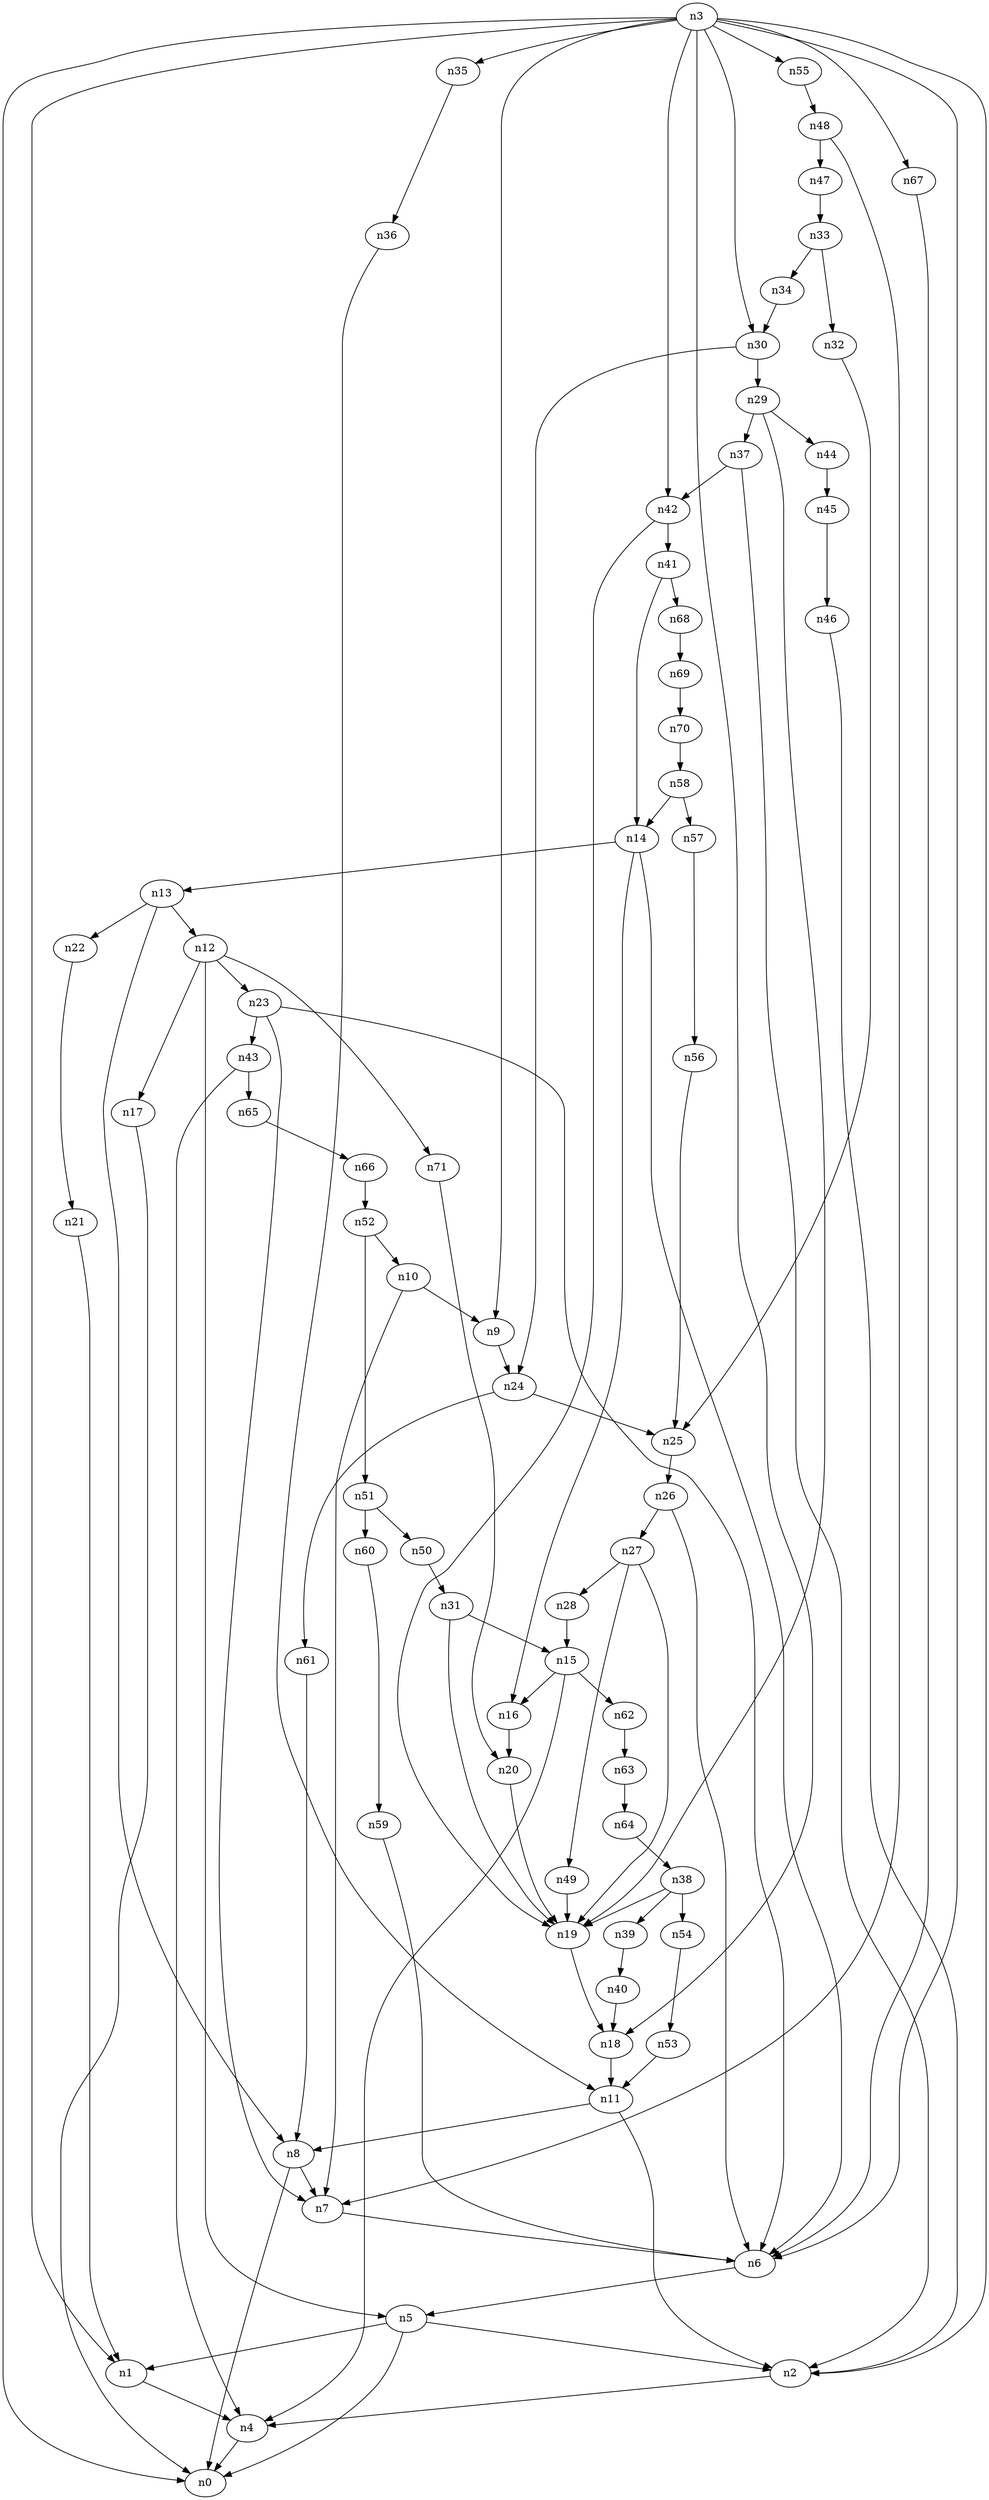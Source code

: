 digraph G {
	n1 -> n4	 [_graphml_id=e4];
	n2 -> n4	 [_graphml_id=e7];
	n3 -> n0	 [_graphml_id=e0];
	n3 -> n1	 [_graphml_id=e3];
	n3 -> n2	 [_graphml_id=e6];
	n3 -> n6	 [_graphml_id=e18];
	n3 -> n9	 [_graphml_id=e13];
	n3 -> n18	 [_graphml_id=e38];
	n3 -> n30	 [_graphml_id=e109];
	n3 -> n35	 [_graphml_id=e55];
	n3 -> n42	 [_graphml_id=e90];
	n3 -> n55	 [_graphml_id=e88];
	n3 -> n67	 [_graphml_id=e108];
	n4 -> n0	 [_graphml_id=e1];
	n5 -> n0	 [_graphml_id=e2];
	n5 -> n1	 [_graphml_id=e5];
	n5 -> n2	 [_graphml_id=e8];
	n6 -> n5	 [_graphml_id=e9];
	n7 -> n6	 [_graphml_id=e10];
	n8 -> n0	 [_graphml_id=e12];
	n8 -> n7	 [_graphml_id=e11];
	n9 -> n24	 [_graphml_id=e39];
	n10 -> n7	 [_graphml_id=e15];
	n10 -> n9	 [_graphml_id=e14];
	n11 -> n2	 [_graphml_id=e17];
	n11 -> n8	 [_graphml_id=e16];
	n12 -> n5	 [_graphml_id=e19];
	n12 -> n17	 [_graphml_id=e27];
	n12 -> n23	 [_graphml_id=e36];
	n12 -> n71	 [_graphml_id=e115];
	n13 -> n8	 [_graphml_id=e28];
	n13 -> n12	 [_graphml_id=e20];
	n13 -> n22	 [_graphml_id=e35];
	n14 -> n6	 [_graphml_id=e22];
	n14 -> n13	 [_graphml_id=e21];
	n14 -> n16	 [_graphml_id=e25];
	n15 -> n4	 [_graphml_id=e23];
	n15 -> n16	 [_graphml_id=e24];
	n15 -> n62	 [_graphml_id=e100];
	n16 -> n20	 [_graphml_id=e32];
	n17 -> n0	 [_graphml_id=e26];
	n18 -> n11	 [_graphml_id=e29];
	n19 -> n18	 [_graphml_id=e30];
	n20 -> n19	 [_graphml_id=e31];
	n21 -> n1	 [_graphml_id=e33];
	n22 -> n21	 [_graphml_id=e34];
	n23 -> n6	 [_graphml_id=e60];
	n23 -> n7	 [_graphml_id=e37];
	n23 -> n43	 [_graphml_id=e69];
	n24 -> n25	 [_graphml_id=e40];
	n24 -> n61	 [_graphml_id=e99];
	n25 -> n26	 [_graphml_id=e41];
	n26 -> n6	 [_graphml_id=e42];
	n26 -> n27	 [_graphml_id=e70];
	n27 -> n19	 [_graphml_id=e43];
	n27 -> n28	 [_graphml_id=e44];
	n27 -> n49	 [_graphml_id=e78];
	n28 -> n15	 [_graphml_id=e45];
	n29 -> n19	 [_graphml_id=e46];
	n29 -> n37	 [_graphml_id=e58];
	n29 -> n44	 [_graphml_id=e71];
	n30 -> n24	 [_graphml_id=e48];
	n30 -> n29	 [_graphml_id=e47];
	n31 -> n15	 [_graphml_id=e49];
	n31 -> n19	 [_graphml_id=e50];
	n32 -> n25	 [_graphml_id=e51];
	n33 -> n32	 [_graphml_id=e52];
	n33 -> n34	 [_graphml_id=e53];
	n34 -> n30	 [_graphml_id=e54];
	n35 -> n36	 [_graphml_id=e56];
	n36 -> n11	 [_graphml_id=e57];
	n37 -> n2	 [_graphml_id=e59];
	n37 -> n42	 [_graphml_id=e67];
	n38 -> n19	 [_graphml_id=e61];
	n38 -> n39	 [_graphml_id=e62];
	n38 -> n54	 [_graphml_id=e87];
	n39 -> n40	 [_graphml_id=e63];
	n40 -> n18	 [_graphml_id=e64];
	n41 -> n14	 [_graphml_id=e65];
	n41 -> n68	 [_graphml_id=e110];
	n42 -> n19	 [_graphml_id=e80];
	n42 -> n41	 [_graphml_id=e66];
	n43 -> n4	 [_graphml_id=e68];
	n43 -> n65	 [_graphml_id=e104];
	n44 -> n45	 [_graphml_id=e72];
	n45 -> n46	 [_graphml_id=e73];
	n46 -> n2	 [_graphml_id=e74];
	n47 -> n33	 [_graphml_id=e75];
	n48 -> n7	 [_graphml_id=e77];
	n48 -> n47	 [_graphml_id=e76];
	n49 -> n19	 [_graphml_id=e79];
	n50 -> n31	 [_graphml_id=e81];
	n51 -> n50	 [_graphml_id=e82];
	n51 -> n60	 [_graphml_id=e97];
	n52 -> n10	 [_graphml_id=e84];
	n52 -> n51	 [_graphml_id=e83];
	n53 -> n11	 [_graphml_id=e85];
	n54 -> n53	 [_graphml_id=e86];
	n55 -> n48	 [_graphml_id=e89];
	n56 -> n25	 [_graphml_id=e91];
	n57 -> n56	 [_graphml_id=e92];
	n58 -> n14	 [_graphml_id=e94];
	n58 -> n57	 [_graphml_id=e93];
	n59 -> n6	 [_graphml_id=e95];
	n60 -> n59	 [_graphml_id=e96];
	n61 -> n8	 [_graphml_id=e98];
	n62 -> n63	 [_graphml_id=e101];
	n63 -> n64	 [_graphml_id=e102];
	n64 -> n38	 [_graphml_id=e103];
	n65 -> n66	 [_graphml_id=e105];
	n66 -> n52	 [_graphml_id=e106];
	n67 -> n6	 [_graphml_id=e107];
	n68 -> n69	 [_graphml_id=e111];
	n69 -> n70	 [_graphml_id=e112];
	n70 -> n58	 [_graphml_id=e113];
	n71 -> n20	 [_graphml_id=e114];
}
